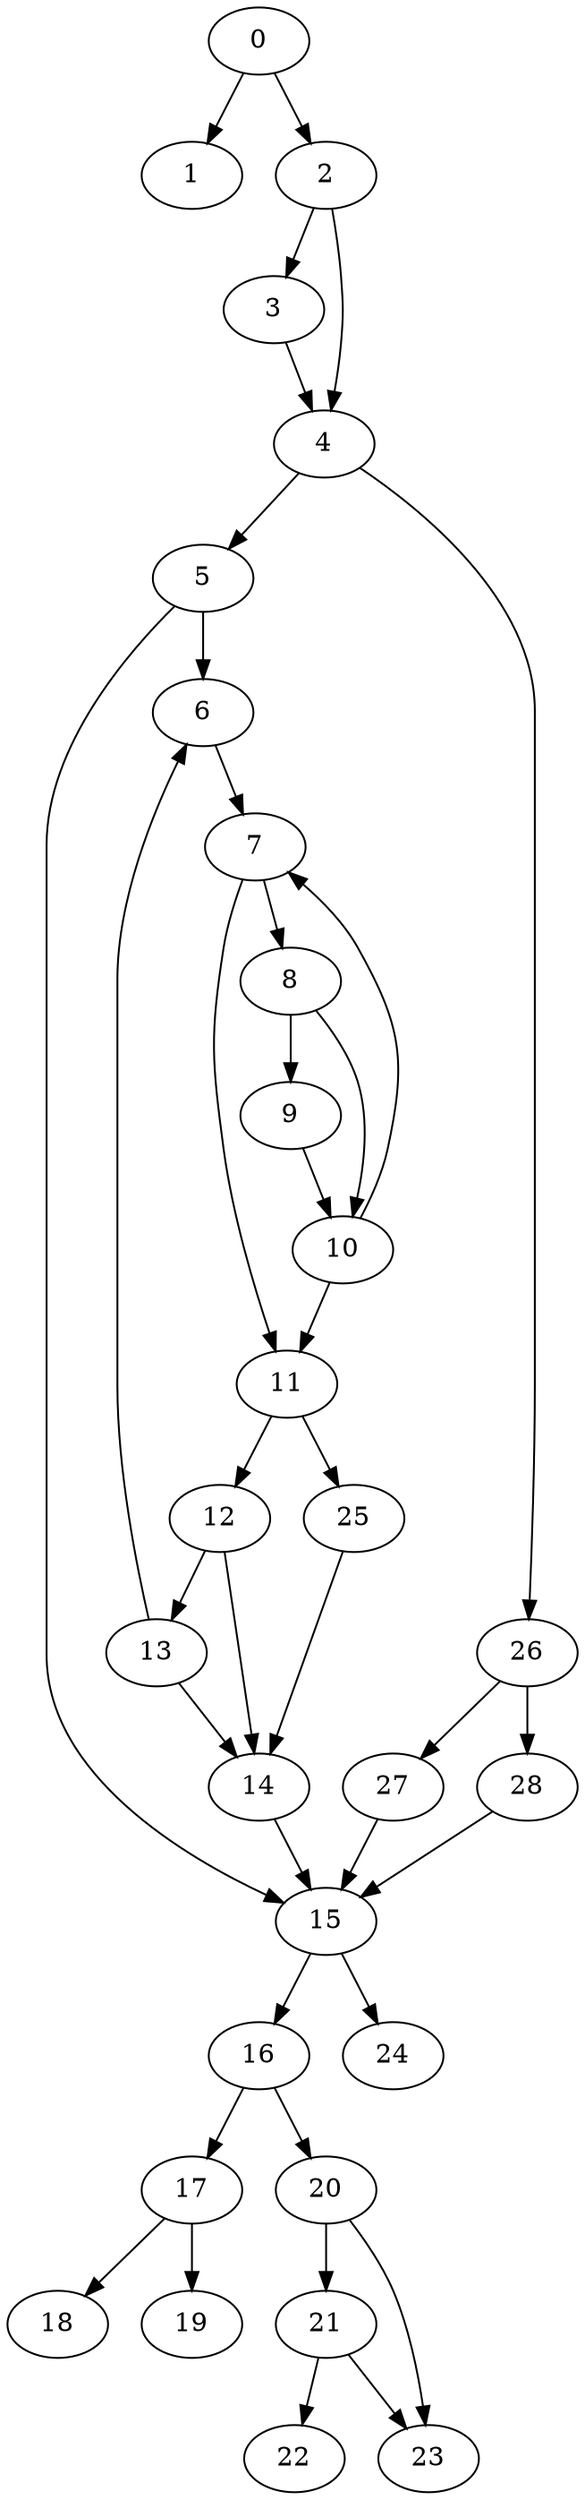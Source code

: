 digraph {
	0
	1
	2
	3
	4
	5
	6
	7
	8
	9
	10
	11
	12
	13
	14
	15
	16
	17
	18
	19
	20
	21
	22
	23
	24
	25
	26
	27
	28
	6 -> 7
	10 -> 7
	11 -> 12
	8 -> 9
	20 -> 21
	5 -> 6
	13 -> 6
	16 -> 17
	16 -> 20
	2 -> 4
	3 -> 4
	4 -> 26
	12 -> 14
	13 -> 14
	25 -> 14
	15 -> 16
	17 -> 18
	21 -> 22
	11 -> 25
	4 -> 5
	7 -> 11
	10 -> 11
	26 -> 28
	9 -> 10
	8 -> 10
	12 -> 13
	26 -> 27
	20 -> 23
	21 -> 23
	15 -> 24
	7 -> 8
	5 -> 15
	14 -> 15
	27 -> 15
	28 -> 15
	17 -> 19
	0 -> 1
	0 -> 2
	2 -> 3
}
